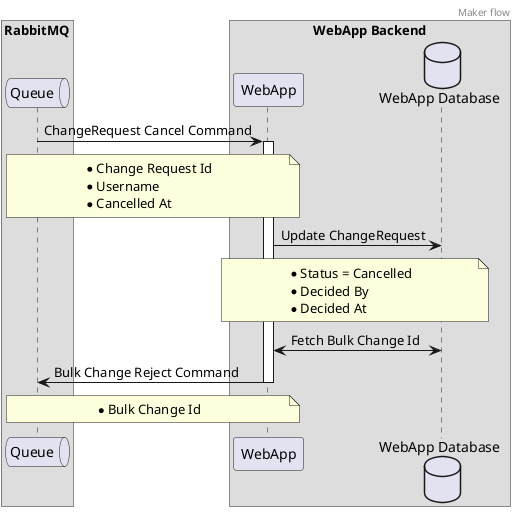 @startuml
header Maker flow

box "WebApp Backend"
    participant Backend as "WebApp" order 20
    database WebAppDB as "WebApp Database" order 30
end box

box "RabbitMQ"
    queue Queue order 10
end box

Queue -> Backend : ChangeRequest Cancel Command

note over Queue, Backend
    * Change Request Id
    * Username
    * Cancelled At
end note

activate Backend

Backend -> WebAppDB : Update ChangeRequest

note over Backend, WebAppDB
    * Status = Cancelled
    * Decided By
    * Decided At
end note

Backend <-> WebAppDB : Fetch Bulk Change Id

Backend -> Queue : Bulk Change Reject Command
note over Queue, Backend
    * Bulk Change Id
end note


deactivate Backend

@enduml
